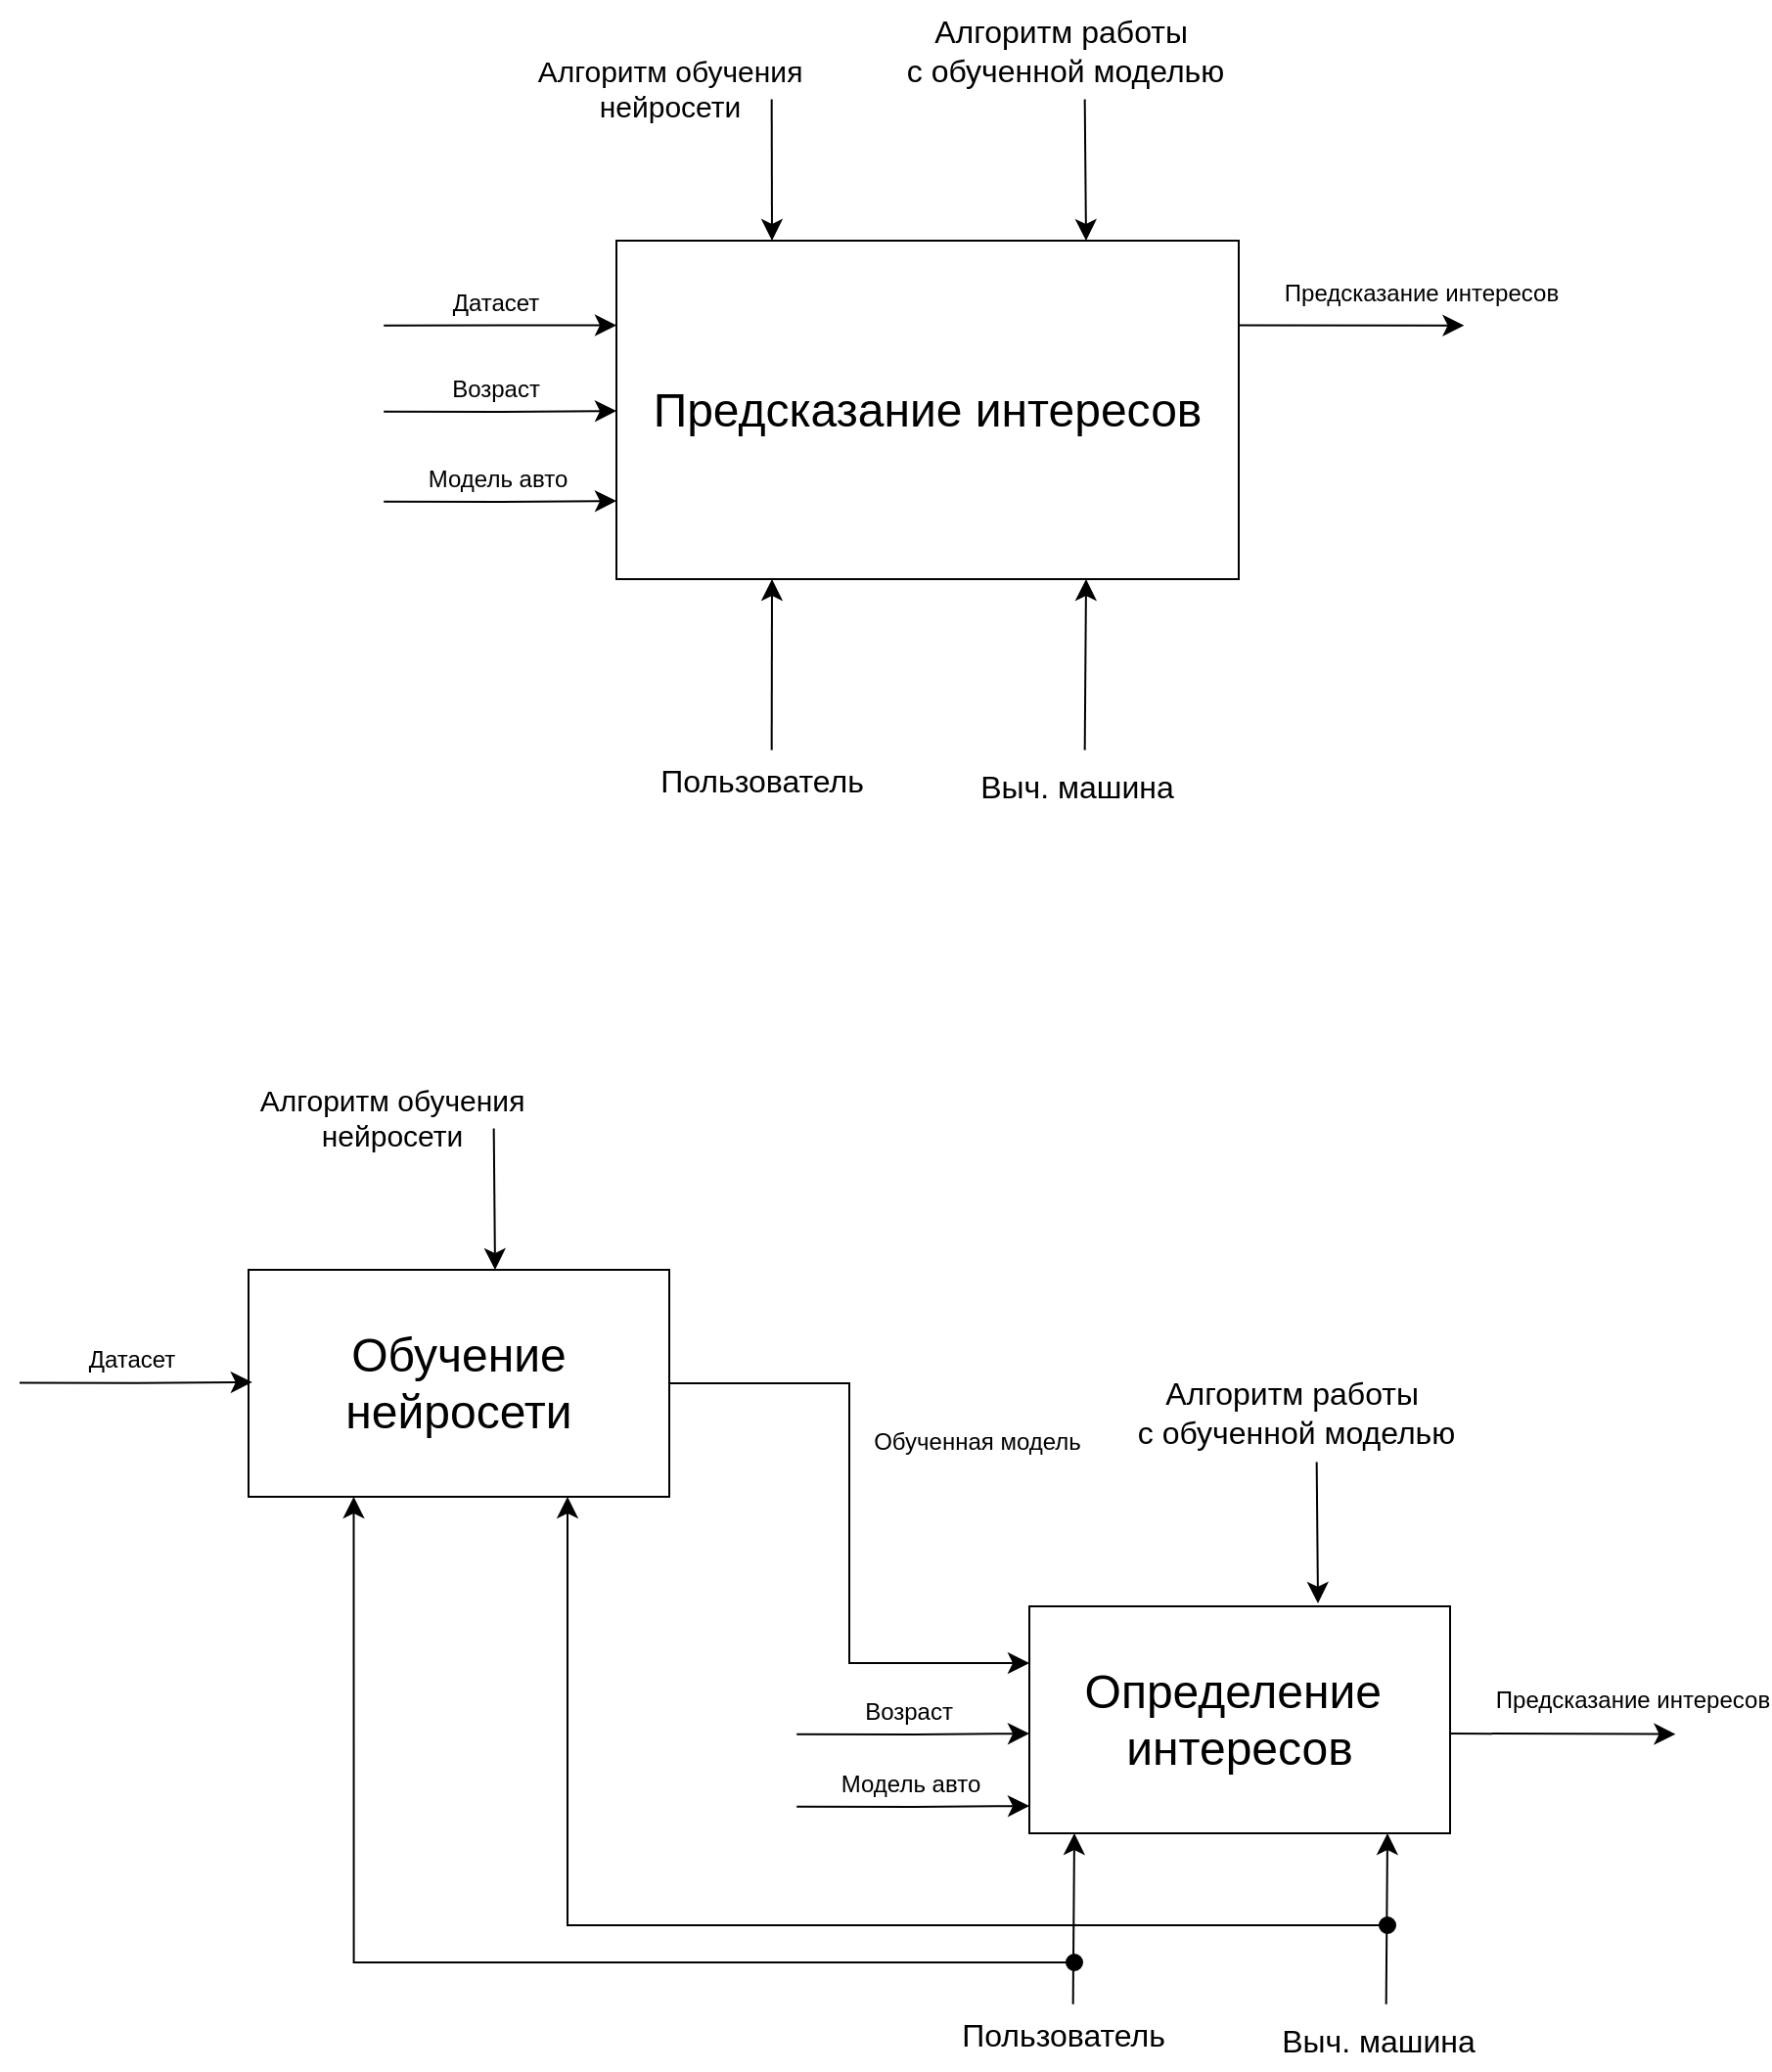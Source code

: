 <mxfile version="24.5.4" type="device" pages="4">
  <diagram name="Страница — 1" id="dkwl0H8IhWfERGplvgyc">
    <mxGraphModel dx="2611" dy="1265" grid="0" gridSize="10" guides="1" tooltips="1" connect="1" arrows="1" fold="1" page="0" pageScale="1" pageWidth="827" pageHeight="1169" math="0" shadow="0">
      <root>
        <mxCell id="0" />
        <mxCell id="1" parent="0" />
        <mxCell id="92cQrosModQu3q03hPiZ-4" style="edgeStyle=orthogonalEdgeStyle;rounded=0;orthogonalLoop=1;jettySize=auto;html=1;exitX=0;exitY=0.25;exitDx=0;exitDy=0;fontSize=12;startSize=8;endSize=8;startArrow=classic;startFill=1;endArrow=none;endFill=0;" parent="1" source="92cQrosModQu3q03hPiZ-1" edge="1">
          <mxGeometry relative="1" as="geometry">
            <mxPoint x="-9.902" y="172.333" as="targetPoint" />
          </mxGeometry>
        </mxCell>
        <mxCell id="92cQrosModQu3q03hPiZ-5" value="Датасет" style="edgeLabel;html=1;align=center;verticalAlign=middle;resizable=0;points=[];fontSize=12;" parent="92cQrosModQu3q03hPiZ-4" vertex="1" connectable="0">
          <mxGeometry x="0.33" relative="1" as="geometry">
            <mxPoint x="17" y="-12" as="offset" />
          </mxGeometry>
        </mxCell>
        <mxCell id="92cQrosModQu3q03hPiZ-10" style="edgeStyle=none;curved=1;rounded=0;orthogonalLoop=1;jettySize=auto;html=1;exitX=0.25;exitY=0;exitDx=0;exitDy=0;fontSize=12;startSize=8;endSize=8;startArrow=classic;startFill=1;endArrow=none;endFill=0;" parent="1" source="92cQrosModQu3q03hPiZ-1" edge="1">
          <mxGeometry relative="1" as="geometry">
            <mxPoint x="188.333" y="56.705" as="targetPoint" />
          </mxGeometry>
        </mxCell>
        <mxCell id="92cQrosModQu3q03hPiZ-14" style="edgeStyle=none;curved=1;rounded=0;orthogonalLoop=1;jettySize=auto;html=1;exitX=1;exitY=0.25;exitDx=0;exitDy=0;fontSize=12;startSize=8;endSize=8;" parent="1" source="92cQrosModQu3q03hPiZ-1" edge="1">
          <mxGeometry relative="1" as="geometry">
            <mxPoint x="542.22" y="172.333" as="targetPoint" />
          </mxGeometry>
        </mxCell>
        <mxCell id="92cQrosModQu3q03hPiZ-15" value="Предсказание интересов" style="edgeLabel;html=1;align=center;verticalAlign=middle;resizable=0;points=[];fontSize=12;" parent="92cQrosModQu3q03hPiZ-14" vertex="1" connectable="0">
          <mxGeometry x="0.478" relative="1" as="geometry">
            <mxPoint x="8" y="-17" as="offset" />
          </mxGeometry>
        </mxCell>
        <mxCell id="92cQrosModQu3q03hPiZ-16" style="edgeStyle=none;curved=1;rounded=0;orthogonalLoop=1;jettySize=auto;html=1;exitX=0.25;exitY=1;exitDx=0;exitDy=0;fontSize=12;startSize=8;endSize=8;startArrow=classic;startFill=1;endArrow=none;endFill=0;" parent="1" source="92cQrosModQu3q03hPiZ-1" edge="1">
          <mxGeometry relative="1" as="geometry">
            <mxPoint x="188.333" y="389.432" as="targetPoint" />
          </mxGeometry>
        </mxCell>
        <mxCell id="92cQrosModQu3q03hPiZ-1" value="&lt;font style=&quot;font-size: 24px;&quot;&gt;Предсказание интересов&lt;/font&gt;" style="rounded=0;whiteSpace=wrap;html=1;" parent="1" vertex="1">
          <mxGeometry x="109" y="129" width="318" height="173" as="geometry" />
        </mxCell>
        <mxCell id="92cQrosModQu3q03hPiZ-6" style="edgeStyle=orthogonalEdgeStyle;rounded=0;orthogonalLoop=1;jettySize=auto;html=1;exitX=0;exitY=0.25;exitDx=0;exitDy=0;fontSize=12;startSize=8;endSize=8;startArrow=classic;startFill=1;endArrow=none;endFill=0;" parent="1" edge="1">
          <mxGeometry relative="1" as="geometry">
            <mxPoint x="-9.902" y="262.333" as="targetPoint" />
            <mxPoint x="109" y="262" as="sourcePoint" />
          </mxGeometry>
        </mxCell>
        <mxCell id="92cQrosModQu3q03hPiZ-7" value="Модель авто" style="edgeLabel;html=1;align=center;verticalAlign=middle;resizable=0;points=[];fontSize=12;" parent="92cQrosModQu3q03hPiZ-6" vertex="1" connectable="0">
          <mxGeometry x="0.33" relative="1" as="geometry">
            <mxPoint x="18" y="-12" as="offset" />
          </mxGeometry>
        </mxCell>
        <mxCell id="92cQrosModQu3q03hPiZ-8" style="edgeStyle=orthogonalEdgeStyle;rounded=0;orthogonalLoop=1;jettySize=auto;html=1;exitX=0;exitY=0.25;exitDx=0;exitDy=0;fontSize=12;startSize=8;endSize=8;startArrow=classic;startFill=1;endArrow=none;endFill=0;" parent="1" edge="1">
          <mxGeometry relative="1" as="geometry">
            <mxPoint x="-9.902" y="216.333" as="targetPoint" />
            <mxPoint x="109" y="216" as="sourcePoint" />
          </mxGeometry>
        </mxCell>
        <mxCell id="92cQrosModQu3q03hPiZ-9" value="Возраст" style="edgeLabel;html=1;align=center;verticalAlign=middle;resizable=0;points=[];fontSize=12;" parent="92cQrosModQu3q03hPiZ-8" vertex="1" connectable="0">
          <mxGeometry x="0.33" relative="1" as="geometry">
            <mxPoint x="17" y="-12" as="offset" />
          </mxGeometry>
        </mxCell>
        <mxCell id="92cQrosModQu3q03hPiZ-11" value="&lt;font style=&quot;font-size: 15px;&quot;&gt;Алгоритм обучения&lt;/font&gt;&lt;div style=&quot;font-size: 15px;&quot;&gt;&lt;font style=&quot;font-size: 15px;&quot;&gt;нейросети&lt;/font&gt;&lt;/div&gt;" style="text;html=1;align=center;verticalAlign=middle;resizable=0;points=[];autosize=1;strokeColor=none;fillColor=none;fontSize=16;" parent="1" vertex="1">
          <mxGeometry x="59" y="26" width="153" height="49" as="geometry" />
        </mxCell>
        <mxCell id="92cQrosModQu3q03hPiZ-12" style="edgeStyle=none;curved=1;rounded=0;orthogonalLoop=1;jettySize=auto;html=1;exitX=0.25;exitY=0;exitDx=0;exitDy=0;fontSize=12;startSize=8;endSize=8;startArrow=classic;startFill=1;endArrow=none;endFill=0;" parent="1" edge="1">
          <mxGeometry relative="1" as="geometry">
            <mxPoint x="348.333" y="56.705" as="targetPoint" />
            <mxPoint x="349" y="129" as="sourcePoint" />
          </mxGeometry>
        </mxCell>
        <mxCell id="92cQrosModQu3q03hPiZ-13" value="Алгоритм работы&amp;nbsp;&lt;div&gt;с обученной моделью&lt;/div&gt;" style="text;html=1;align=center;verticalAlign=middle;resizable=0;points=[];autosize=1;strokeColor=none;fillColor=none;fontSize=16;" parent="1" vertex="1">
          <mxGeometry x="247.5" y="6.5" width="180" height="50" as="geometry" />
        </mxCell>
        <mxCell id="92cQrosModQu3q03hPiZ-17" value="Пользователь" style="text;html=1;align=center;verticalAlign=middle;resizable=0;points=[];autosize=1;strokeColor=none;fillColor=none;fontSize=16;" parent="1" vertex="1">
          <mxGeometry x="122" y="389" width="122" height="31" as="geometry" />
        </mxCell>
        <mxCell id="92cQrosModQu3q03hPiZ-18" style="edgeStyle=none;curved=1;rounded=0;orthogonalLoop=1;jettySize=auto;html=1;exitX=0.25;exitY=1;exitDx=0;exitDy=0;fontSize=12;startSize=8;endSize=8;startArrow=classic;startFill=1;endArrow=none;endFill=0;" parent="1" edge="1">
          <mxGeometry relative="1" as="geometry">
            <mxPoint x="348.333" y="389.432" as="targetPoint" />
            <mxPoint x="349" y="302" as="sourcePoint" />
          </mxGeometry>
        </mxCell>
        <mxCell id="92cQrosModQu3q03hPiZ-19" value="Выч. машина" style="text;html=1;align=center;verticalAlign=middle;resizable=0;points=[];autosize=1;strokeColor=none;fillColor=none;fontSize=16;" parent="1" vertex="1">
          <mxGeometry x="285" y="392" width="117" height="31" as="geometry" />
        </mxCell>
        <mxCell id="92cQrosModQu3q03hPiZ-27" style="edgeStyle=orthogonalEdgeStyle;rounded=0;orthogonalLoop=1;jettySize=auto;html=1;exitX=1;exitY=0.5;exitDx=0;exitDy=0;fontSize=12;startSize=8;endSize=8;entryX=0;entryY=0.25;entryDx=0;entryDy=0;" parent="1" source="92cQrosModQu3q03hPiZ-20" target="92cQrosModQu3q03hPiZ-29" edge="1">
          <mxGeometry relative="1" as="geometry">
            <mxPoint x="305" y="713" as="targetPoint" />
          </mxGeometry>
        </mxCell>
        <mxCell id="92cQrosModQu3q03hPiZ-28" value="Обученная модель" style="edgeLabel;html=1;align=center;verticalAlign=middle;resizable=0;points=[];fontSize=12;" parent="92cQrosModQu3q03hPiZ-27" vertex="1" connectable="0">
          <mxGeometry x="-0.195" y="-1" relative="1" as="geometry">
            <mxPoint x="66" y="-10" as="offset" />
          </mxGeometry>
        </mxCell>
        <mxCell id="92cQrosModQu3q03hPiZ-20" value="&lt;font style=&quot;font-size: 24px;&quot;&gt;Обучение нейросети&lt;/font&gt;" style="rounded=0;whiteSpace=wrap;html=1;" parent="1" vertex="1">
          <mxGeometry x="-79" y="655" width="215" height="116" as="geometry" />
        </mxCell>
        <mxCell id="92cQrosModQu3q03hPiZ-21" style="edgeStyle=none;curved=1;rounded=0;orthogonalLoop=1;jettySize=auto;html=1;exitX=0.25;exitY=0;exitDx=0;exitDy=0;fontSize=12;startSize=8;endSize=8;startArrow=classic;startFill=1;endArrow=none;endFill=0;" parent="1" edge="1">
          <mxGeometry relative="1" as="geometry">
            <mxPoint x="46.333" y="582.705" as="targetPoint" />
            <mxPoint x="47" y="655" as="sourcePoint" />
          </mxGeometry>
        </mxCell>
        <mxCell id="92cQrosModQu3q03hPiZ-22" value="&lt;font style=&quot;font-size: 15px;&quot;&gt;Алгоритм обучения&lt;/font&gt;&lt;div style=&quot;font-size: 15px;&quot;&gt;&lt;font style=&quot;font-size: 15px;&quot;&gt;нейросети&lt;/font&gt;&lt;/div&gt;" style="text;html=1;align=center;verticalAlign=middle;resizable=0;points=[];autosize=1;strokeColor=none;fillColor=none;fontSize=16;" parent="1" vertex="1">
          <mxGeometry x="-83" y="552" width="153" height="49" as="geometry" />
        </mxCell>
        <mxCell id="92cQrosModQu3q03hPiZ-25" style="edgeStyle=orthogonalEdgeStyle;rounded=0;orthogonalLoop=1;jettySize=auto;html=1;exitX=0;exitY=0.25;exitDx=0;exitDy=0;fontSize=12;startSize=8;endSize=8;startArrow=classic;startFill=1;endArrow=none;endFill=0;" parent="1" edge="1">
          <mxGeometry relative="1" as="geometry">
            <mxPoint x="-196.002" y="712.773" as="targetPoint" />
            <mxPoint x="-77.1" y="712.44" as="sourcePoint" />
          </mxGeometry>
        </mxCell>
        <mxCell id="92cQrosModQu3q03hPiZ-26" value="Датасет" style="edgeLabel;html=1;align=center;verticalAlign=middle;resizable=0;points=[];fontSize=12;" parent="92cQrosModQu3q03hPiZ-25" vertex="1" connectable="0">
          <mxGeometry x="0.33" relative="1" as="geometry">
            <mxPoint x="17" y="-12" as="offset" />
          </mxGeometry>
        </mxCell>
        <mxCell id="92cQrosModQu3q03hPiZ-29" value="&lt;span style=&quot;font-size: 24px;&quot;&gt;Определение&amp;nbsp;&lt;/span&gt;&lt;div&gt;&lt;span style=&quot;font-size: 24px;&quot;&gt;интересов&lt;/span&gt;&lt;/div&gt;" style="rounded=0;whiteSpace=wrap;html=1;" parent="1" vertex="1">
          <mxGeometry x="320" y="827" width="215" height="116" as="geometry" />
        </mxCell>
        <mxCell id="92cQrosModQu3q03hPiZ-30" style="edgeStyle=none;curved=1;rounded=0;orthogonalLoop=1;jettySize=auto;html=1;exitX=0.25;exitY=0;exitDx=0;exitDy=0;fontSize=12;startSize=8;endSize=8;startArrow=classic;startFill=1;endArrow=none;endFill=0;" parent="1" edge="1">
          <mxGeometry relative="1" as="geometry">
            <mxPoint x="466.833" y="753.205" as="targetPoint" />
            <mxPoint x="467.5" y="825.5" as="sourcePoint" />
          </mxGeometry>
        </mxCell>
        <mxCell id="92cQrosModQu3q03hPiZ-31" value="Алгоритм работы&amp;nbsp;&lt;div&gt;с обученной моделью&lt;/div&gt;" style="text;html=1;align=center;verticalAlign=middle;resizable=0;points=[];autosize=1;strokeColor=none;fillColor=none;fontSize=16;" parent="1" vertex="1">
          <mxGeometry x="366" y="703" width="180" height="50" as="geometry" />
        </mxCell>
        <mxCell id="92cQrosModQu3q03hPiZ-32" style="edgeStyle=orthogonalEdgeStyle;rounded=0;orthogonalLoop=1;jettySize=auto;html=1;exitX=0;exitY=0.25;exitDx=0;exitDy=0;fontSize=12;startSize=8;endSize=8;startArrow=classic;startFill=1;endArrow=none;endFill=0;" parent="1" edge="1">
          <mxGeometry relative="1" as="geometry">
            <mxPoint x="201.098" y="929.333" as="targetPoint" />
            <mxPoint x="320" y="929" as="sourcePoint" />
          </mxGeometry>
        </mxCell>
        <mxCell id="92cQrosModQu3q03hPiZ-33" value="Модель авто" style="edgeLabel;html=1;align=center;verticalAlign=middle;resizable=0;points=[];fontSize=12;" parent="92cQrosModQu3q03hPiZ-32" vertex="1" connectable="0">
          <mxGeometry x="0.33" relative="1" as="geometry">
            <mxPoint x="18" y="-12" as="offset" />
          </mxGeometry>
        </mxCell>
        <mxCell id="92cQrosModQu3q03hPiZ-34" style="edgeStyle=orthogonalEdgeStyle;rounded=0;orthogonalLoop=1;jettySize=auto;html=1;exitX=0;exitY=0.25;exitDx=0;exitDy=0;fontSize=12;startSize=8;endSize=8;startArrow=classic;startFill=1;endArrow=none;endFill=0;" parent="1" edge="1">
          <mxGeometry relative="1" as="geometry">
            <mxPoint x="201.098" y="892.333" as="targetPoint" />
            <mxPoint x="320" y="892" as="sourcePoint" />
          </mxGeometry>
        </mxCell>
        <mxCell id="92cQrosModQu3q03hPiZ-35" value="Возраст" style="edgeLabel;html=1;align=center;verticalAlign=middle;resizable=0;points=[];fontSize=12;" parent="92cQrosModQu3q03hPiZ-34" vertex="1" connectable="0">
          <mxGeometry x="0.33" relative="1" as="geometry">
            <mxPoint x="17" y="-12" as="offset" />
          </mxGeometry>
        </mxCell>
        <mxCell id="92cQrosModQu3q03hPiZ-36" style="edgeStyle=none;curved=1;rounded=0;orthogonalLoop=1;jettySize=auto;html=1;exitX=0.25;exitY=1;exitDx=0;exitDy=0;fontSize=12;startSize=8;endSize=8;startArrow=classic;startFill=1;endArrow=none;endFill=0;" parent="1" edge="1">
          <mxGeometry relative="1" as="geometry">
            <mxPoint x="342.333" y="1030.432" as="targetPoint" />
            <mxPoint x="343" y="943" as="sourcePoint" />
          </mxGeometry>
        </mxCell>
        <mxCell id="92cQrosModQu3q03hPiZ-37" value="Пользователь" style="text;html=1;align=center;verticalAlign=middle;resizable=0;points=[];autosize=1;strokeColor=none;fillColor=none;fontSize=16;" parent="1" vertex="1">
          <mxGeometry x="276" y="1030" width="122" height="31" as="geometry" />
        </mxCell>
        <mxCell id="92cQrosModQu3q03hPiZ-38" style="edgeStyle=none;curved=1;rounded=0;orthogonalLoop=1;jettySize=auto;html=1;exitX=0.25;exitY=1;exitDx=0;exitDy=0;fontSize=12;startSize=8;endSize=8;startArrow=classic;startFill=1;endArrow=none;endFill=0;" parent="1" edge="1">
          <mxGeometry relative="1" as="geometry">
            <mxPoint x="502.333" y="1030.432" as="targetPoint" />
            <mxPoint x="503" y="943" as="sourcePoint" />
          </mxGeometry>
        </mxCell>
        <mxCell id="92cQrosModQu3q03hPiZ-39" value="Выч. машина" style="text;html=1;align=center;verticalAlign=middle;resizable=0;points=[];autosize=1;strokeColor=none;fillColor=none;fontSize=16;" parent="1" vertex="1">
          <mxGeometry x="439" y="1033" width="117" height="31" as="geometry" />
        </mxCell>
        <mxCell id="92cQrosModQu3q03hPiZ-40" style="edgeStyle=orthogonalEdgeStyle;rounded=0;orthogonalLoop=1;jettySize=auto;html=1;exitX=0.25;exitY=1;exitDx=0;exitDy=0;fontSize=12;startSize=8;endSize=8;startArrow=classic;startFill=1;endArrow=oval;endFill=1;" parent="1" source="92cQrosModQu3q03hPiZ-20" edge="1">
          <mxGeometry relative="1" as="geometry">
            <mxPoint x="343" y="1009" as="targetPoint" />
            <mxPoint x="353" y="953" as="sourcePoint" />
            <Array as="points">
              <mxPoint x="-25" y="1009" />
            </Array>
          </mxGeometry>
        </mxCell>
        <mxCell id="92cQrosModQu3q03hPiZ-41" style="edgeStyle=orthogonalEdgeStyle;rounded=0;orthogonalLoop=1;jettySize=auto;html=1;exitX=0.25;exitY=1;exitDx=0;exitDy=0;fontSize=12;startSize=8;endSize=8;startArrow=classic;startFill=1;endArrow=oval;endFill=1;" parent="1" edge="1">
          <mxGeometry relative="1" as="geometry">
            <mxPoint x="503" y="990" as="targetPoint" />
            <mxPoint x="84" y="771" as="sourcePoint" />
            <Array as="points">
              <mxPoint x="84" y="990" />
              <mxPoint x="503" y="990" />
            </Array>
          </mxGeometry>
        </mxCell>
        <mxCell id="92cQrosModQu3q03hPiZ-42" style="edgeStyle=none;curved=1;rounded=0;orthogonalLoop=1;jettySize=auto;html=1;exitX=1;exitY=0.25;exitDx=0;exitDy=0;fontSize=12;startSize=8;endSize=8;" parent="1" edge="1">
          <mxGeometry relative="1" as="geometry">
            <mxPoint x="650.22" y="892.333" as="targetPoint" />
            <mxPoint x="535" y="892" as="sourcePoint" />
          </mxGeometry>
        </mxCell>
        <mxCell id="92cQrosModQu3q03hPiZ-43" value="Предсказание интересов" style="edgeLabel;html=1;align=center;verticalAlign=middle;resizable=0;points=[];fontSize=12;" parent="92cQrosModQu3q03hPiZ-42" vertex="1" connectable="0">
          <mxGeometry x="0.478" relative="1" as="geometry">
            <mxPoint x="8" y="-17" as="offset" />
          </mxGeometry>
        </mxCell>
      </root>
    </mxGraphModel>
  </diagram>
  <diagram id="eEuKmVW0u98-QBbDMCG6" name="Страница — 2">
    <mxGraphModel dx="1294" dy="1595" grid="0" gridSize="10" guides="1" tooltips="1" connect="1" arrows="1" fold="1" page="0" pageScale="1" pageWidth="827" pageHeight="1169" math="0" shadow="0">
      <root>
        <mxCell id="0" />
        <mxCell id="1" parent="0" />
        <mxCell id="JF95dXrtHLnoiyS1rENb-3" style="edgeStyle=none;curved=1;rounded=0;orthogonalLoop=1;jettySize=auto;html=1;exitX=0.5;exitY=0;exitDx=0;exitDy=0;fontSize=12;startSize=8;endSize=8;startArrow=classic;startFill=1;endArrow=none;endFill=0;" parent="1" source="JF95dXrtHLnoiyS1rENb-1" edge="1">
          <mxGeometry relative="1" as="geometry">
            <mxPoint x="-130.442" y="-144.562" as="targetPoint" />
          </mxGeometry>
        </mxCell>
        <mxCell id="JF95dXrtHLnoiyS1rENb-6" style="edgeStyle=none;curved=1;rounded=0;orthogonalLoop=1;jettySize=auto;html=1;exitX=0.5;exitY=1;exitDx=0;exitDy=0;entryX=0.5;entryY=0;entryDx=0;entryDy=0;fontSize=12;startSize=8;endSize=8;" parent="1" source="JF95dXrtHLnoiyS1rENb-1" target="JF95dXrtHLnoiyS1rENb-5" edge="1">
          <mxGeometry relative="1" as="geometry" />
        </mxCell>
        <mxCell id="JF95dXrtHLnoiyS1rENb-1" value="Входной слой&lt;div&gt;30 нейронов&lt;/div&gt;" style="rounded=0;whiteSpace=wrap;html=1;" parent="1" vertex="1">
          <mxGeometry x="-216" y="-83" width="171" height="60" as="geometry" />
        </mxCell>
        <mxCell id="JF95dXrtHLnoiyS1rENb-4" value="Возраст, модель авто" style="text;html=1;align=center;verticalAlign=middle;resizable=0;points=[];autosize=1;strokeColor=none;fillColor=none;fontSize=16;" parent="1" vertex="1">
          <mxGeometry x="-219" y="-177" width="177" height="31" as="geometry" />
        </mxCell>
        <mxCell id="JF95dXrtHLnoiyS1rENb-8" style="edgeStyle=none;curved=1;rounded=0;orthogonalLoop=1;jettySize=auto;html=1;exitX=0.5;exitY=1;exitDx=0;exitDy=0;entryX=0.5;entryY=0;entryDx=0;entryDy=0;fontSize=12;startSize=8;endSize=8;" parent="1" source="JF95dXrtHLnoiyS1rENb-5" target="JF95dXrtHLnoiyS1rENb-7" edge="1">
          <mxGeometry relative="1" as="geometry" />
        </mxCell>
        <mxCell id="JF95dXrtHLnoiyS1rENb-5" value="&lt;span style=&quot;background-color: initial;&quot;&gt;Полносвязный слой&lt;/span&gt;&lt;div&gt;&lt;span style=&quot;background-color: initial;&quot;&gt;20 нейронов&lt;/span&gt;&lt;/div&gt;" style="rounded=0;whiteSpace=wrap;html=1;" parent="1" vertex="1">
          <mxGeometry x="-216" y="18" width="171" height="60" as="geometry" />
        </mxCell>
        <mxCell id="JF95dXrtHLnoiyS1rENb-12" style="edgeStyle=none;curved=1;rounded=0;orthogonalLoop=1;jettySize=auto;html=1;exitX=0.5;exitY=1;exitDx=0;exitDy=0;fontSize=12;startSize=8;endSize=8;" parent="1" source="JF95dXrtHLnoiyS1rENb-7" target="JF95dXrtHLnoiyS1rENb-10" edge="1">
          <mxGeometry relative="1" as="geometry" />
        </mxCell>
        <mxCell id="JF95dXrtHLnoiyS1rENb-7" value="Слой отсеивания с коэффициентом 0.2" style="rounded=0;whiteSpace=wrap;html=1;" parent="1" vertex="1">
          <mxGeometry x="-216" y="119" width="171" height="60" as="geometry" />
        </mxCell>
        <mxCell id="JF95dXrtHLnoiyS1rENb-9" style="edgeStyle=orthogonalEdgeStyle;rounded=0;orthogonalLoop=1;jettySize=auto;html=1;exitX=0.5;exitY=1;exitDx=0;exitDy=0;entryX=0.5;entryY=0;entryDx=0;entryDy=0;fontSize=12;startSize=8;endSize=8;" parent="1" source="JF95dXrtHLnoiyS1rENb-10" target="JF95dXrtHLnoiyS1rENb-11" edge="1">
          <mxGeometry relative="1" as="geometry" />
        </mxCell>
        <mxCell id="JF95dXrtHLnoiyS1rENb-10" value="&lt;span style=&quot;background-color: initial;&quot;&gt;Полносвязный слой&lt;/span&gt;&lt;div&gt;&lt;span style=&quot;background-color: initial;&quot;&gt;20 нейронов&lt;/span&gt;&lt;/div&gt;" style="rounded=0;whiteSpace=wrap;html=1;" parent="1" vertex="1">
          <mxGeometry x="-216" y="230" width="171" height="60" as="geometry" />
        </mxCell>
        <mxCell id="JF95dXrtHLnoiyS1rENb-11" value="Слой отсеивания с коэффициентом 0.2" style="rounded=0;whiteSpace=wrap;html=1;" parent="1" vertex="1">
          <mxGeometry x="35" y="-159" width="171" height="60" as="geometry" />
        </mxCell>
        <mxCell id="JF95dXrtHLnoiyS1rENb-17" style="edgeStyle=none;curved=1;rounded=0;orthogonalLoop=1;jettySize=auto;html=1;exitX=0.5;exitY=1;exitDx=0;exitDy=0;fontSize=12;startSize=8;endSize=8;" parent="1" target="JF95dXrtHLnoiyS1rENb-19" edge="1">
          <mxGeometry relative="1" as="geometry">
            <mxPoint x="121" y="-99" as="sourcePoint" />
          </mxGeometry>
        </mxCell>
        <mxCell id="JF95dXrtHLnoiyS1rENb-18" style="edgeStyle=none;curved=1;rounded=0;orthogonalLoop=1;jettySize=auto;html=1;exitX=0.5;exitY=1;exitDx=0;exitDy=0;entryX=0.5;entryY=0;entryDx=0;entryDy=0;fontSize=12;startSize=8;endSize=8;" parent="1" source="JF95dXrtHLnoiyS1rENb-19" target="JF95dXrtHLnoiyS1rENb-20" edge="1">
          <mxGeometry relative="1" as="geometry" />
        </mxCell>
        <mxCell id="JF95dXrtHLnoiyS1rENb-19" value="&lt;span style=&quot;background-color: initial;&quot;&gt;Полносвязный слой&lt;/span&gt;&lt;div&gt;&lt;span style=&quot;background-color: initial;&quot;&gt;20 нейронов&lt;/span&gt;&lt;/div&gt;" style="rounded=0;whiteSpace=wrap;html=1;" parent="1" vertex="1">
          <mxGeometry x="35" y="-48" width="171" height="60" as="geometry" />
        </mxCell>
        <mxCell id="JF95dXrtHLnoiyS1rENb-22" style="edgeStyle=none;curved=1;rounded=0;orthogonalLoop=1;jettySize=auto;html=1;exitX=0.5;exitY=1;exitDx=0;exitDy=0;entryX=0.5;entryY=0;entryDx=0;entryDy=0;fontSize=12;startSize=8;endSize=8;" parent="1" source="JF95dXrtHLnoiyS1rENb-20" target="JF95dXrtHLnoiyS1rENb-21" edge="1">
          <mxGeometry relative="1" as="geometry" />
        </mxCell>
        <mxCell id="JF95dXrtHLnoiyS1rENb-20" value="Слой отсеивания с коэффициентом 0.2" style="rounded=0;whiteSpace=wrap;html=1;" parent="1" vertex="1">
          <mxGeometry x="35" y="63" width="171" height="60" as="geometry" />
        </mxCell>
        <mxCell id="JF95dXrtHLnoiyS1rENb-23" style="edgeStyle=none;curved=1;rounded=0;orthogonalLoop=1;jettySize=auto;html=1;exitX=0.5;exitY=1;exitDx=0;exitDy=0;fontSize=12;startSize=8;endSize=8;" parent="1" source="JF95dXrtHLnoiyS1rENb-21" edge="1">
          <mxGeometry relative="1" as="geometry">
            <mxPoint x="120.857" y="278.452" as="targetPoint" />
          </mxGeometry>
        </mxCell>
        <mxCell id="JF95dXrtHLnoiyS1rENb-21" value="Выходной слой&lt;div&gt;7 нейронов&lt;/div&gt;" style="rounded=0;whiteSpace=wrap;html=1;" parent="1" vertex="1">
          <mxGeometry x="35" y="174" width="171" height="60" as="geometry" />
        </mxCell>
        <mxCell id="JF95dXrtHLnoiyS1rENb-24" value="Выход с 7 элементами" style="text;html=1;align=center;verticalAlign=middle;resizable=0;points=[];autosize=1;strokeColor=none;fillColor=none;fontSize=16;" parent="1" vertex="1">
          <mxGeometry x="27" y="285" width="187" height="31" as="geometry" />
        </mxCell>
      </root>
    </mxGraphModel>
  </diagram>
  <diagram id="zh_WK-Ykc-1emS4h5Jg3" name="Страница — 3">
    <mxGraphModel dx="1216" dy="696" grid="1" gridSize="10" guides="1" tooltips="1" connect="1" arrows="1" fold="1" page="1" pageScale="1" pageWidth="827" pageHeight="1169" math="0" shadow="0">
      <root>
        <mxCell id="0" />
        <mxCell id="1" parent="0" />
        <mxCell id="d3quqj5KpIXcceQzp-kK-3" style="edgeStyle=orthogonalEdgeStyle;rounded=0;orthogonalLoop=1;jettySize=auto;html=1;exitX=0.5;exitY=1;exitDx=0;exitDy=0;entryX=0.5;entryY=0;entryDx=0;entryDy=0;" parent="1" target="d3quqj5KpIXcceQzp-kK-2" edge="1">
          <mxGeometry relative="1" as="geometry">
            <mxPoint x="240" y="120" as="sourcePoint" />
          </mxGeometry>
        </mxCell>
        <mxCell id="d3quqj5KpIXcceQzp-kK-5" style="edgeStyle=orthogonalEdgeStyle;rounded=0;orthogonalLoop=1;jettySize=auto;html=1;exitX=0.5;exitY=1;exitDx=0;exitDy=0;entryX=0.5;entryY=0;entryDx=0;entryDy=0;" parent="1" source="d3quqj5KpIXcceQzp-kK-2" target="d3quqj5KpIXcceQzp-kK-4" edge="1">
          <mxGeometry relative="1" as="geometry" />
        </mxCell>
        <mxCell id="d3quqj5KpIXcceQzp-kK-2" value="Загрузка данных" style="rounded=0;whiteSpace=wrap;html=1;" parent="1" vertex="1">
          <mxGeometry x="160" y="150" width="160" height="60" as="geometry" />
        </mxCell>
        <mxCell id="d3quqj5KpIXcceQzp-kK-9" style="edgeStyle=orthogonalEdgeStyle;rounded=0;orthogonalLoop=1;jettySize=auto;html=1;exitX=0.5;exitY=1;exitDx=0;exitDy=0;" parent="1" source="d3quqj5KpIXcceQzp-kK-4" target="d3quqj5KpIXcceQzp-kK-7" edge="1">
          <mxGeometry relative="1" as="geometry" />
        </mxCell>
        <mxCell id="d3quqj5KpIXcceQzp-kK-4" value="Предварительная&lt;div&gt;обработка данных&lt;/div&gt;" style="rounded=0;whiteSpace=wrap;html=1;" parent="1" vertex="1">
          <mxGeometry x="160" y="240" width="160" height="60" as="geometry" />
        </mxCell>
        <mxCell id="d3quqj5KpIXcceQzp-kK-6" style="edgeStyle=orthogonalEdgeStyle;rounded=0;orthogonalLoop=1;jettySize=auto;html=1;exitX=0.5;exitY=1;exitDx=0;exitDy=0;entryX=0.5;entryY=0;entryDx=0;entryDy=0;" parent="1" source="d3quqj5KpIXcceQzp-kK-7" target="d3quqj5KpIXcceQzp-kK-8" edge="1">
          <mxGeometry relative="1" as="geometry" />
        </mxCell>
        <mxCell id="d3quqj5KpIXcceQzp-kK-7" value="Разделение данных" style="rounded=0;whiteSpace=wrap;html=1;" parent="1" vertex="1">
          <mxGeometry x="160" y="330" width="160" height="60" as="geometry" />
        </mxCell>
        <mxCell id="d3quqj5KpIXcceQzp-kK-18" style="edgeStyle=orthogonalEdgeStyle;rounded=0;orthogonalLoop=1;jettySize=auto;html=1;exitX=0.5;exitY=1;exitDx=0;exitDy=0;entryX=0.5;entryY=0;entryDx=0;entryDy=0;" parent="1" source="d3quqj5KpIXcceQzp-kK-8" target="d3quqj5KpIXcceQzp-kK-11" edge="1">
          <mxGeometry relative="1" as="geometry" />
        </mxCell>
        <mxCell id="d3quqj5KpIXcceQzp-kK-8" value="Определение архитектуры модели" style="rounded=0;whiteSpace=wrap;html=1;" parent="1" vertex="1">
          <mxGeometry x="160" y="420" width="160" height="60" as="geometry" />
        </mxCell>
        <mxCell id="d3quqj5KpIXcceQzp-kK-10" style="edgeStyle=orthogonalEdgeStyle;rounded=0;orthogonalLoop=1;jettySize=auto;html=1;exitX=0.5;exitY=1;exitDx=0;exitDy=0;entryX=0.5;entryY=0;entryDx=0;entryDy=0;" parent="1" source="d3quqj5KpIXcceQzp-kK-11" target="d3quqj5KpIXcceQzp-kK-13" edge="1">
          <mxGeometry relative="1" as="geometry" />
        </mxCell>
        <mxCell id="d3quqj5KpIXcceQzp-kK-11" value="Определение функции потерь и оптимизатора" style="rounded=0;whiteSpace=wrap;html=1;" parent="1" vertex="1">
          <mxGeometry x="160" y="510" width="160" height="60" as="geometry" />
        </mxCell>
        <mxCell id="d3quqj5KpIXcceQzp-kK-12" style="edgeStyle=orthogonalEdgeStyle;rounded=0;orthogonalLoop=1;jettySize=auto;html=1;exitX=0.5;exitY=1;exitDx=0;exitDy=0;" parent="1" source="d3quqj5KpIXcceQzp-kK-13" target="d3quqj5KpIXcceQzp-kK-15" edge="1">
          <mxGeometry relative="1" as="geometry" />
        </mxCell>
        <mxCell id="d3quqj5KpIXcceQzp-kK-13" value="Обучение модели" style="rounded=0;whiteSpace=wrap;html=1;" parent="1" vertex="1">
          <mxGeometry x="380" y="40" width="160" height="60" as="geometry" />
        </mxCell>
        <mxCell id="d3quqj5KpIXcceQzp-kK-14" style="edgeStyle=orthogonalEdgeStyle;rounded=0;orthogonalLoop=1;jettySize=auto;html=1;exitX=0.5;exitY=1;exitDx=0;exitDy=0;entryX=0.5;entryY=0;entryDx=0;entryDy=0;" parent="1" source="d3quqj5KpIXcceQzp-kK-15" target="d3quqj5KpIXcceQzp-kK-16" edge="1">
          <mxGeometry relative="1" as="geometry" />
        </mxCell>
        <mxCell id="d3quqj5KpIXcceQzp-kK-15" value="Оценка производительности" style="rounded=0;whiteSpace=wrap;html=1;" parent="1" vertex="1">
          <mxGeometry x="380" y="130" width="160" height="60" as="geometry" />
        </mxCell>
        <mxCell id="d3quqj5KpIXcceQzp-kK-22" style="edgeStyle=orthogonalEdgeStyle;rounded=0;orthogonalLoop=1;jettySize=auto;html=1;exitX=0.5;exitY=1;exitDx=0;exitDy=0;entryX=0.5;entryY=0;entryDx=0;entryDy=0;" parent="1" source="d3quqj5KpIXcceQzp-kK-16" target="d3quqj5KpIXcceQzp-kK-20" edge="1">
          <mxGeometry relative="1" as="geometry" />
        </mxCell>
        <mxCell id="d3quqj5KpIXcceQzp-kK-16" value="Настройка гиперпараметров" style="rounded=0;whiteSpace=wrap;html=1;" parent="1" vertex="1">
          <mxGeometry x="380" y="220" width="160" height="60" as="geometry" />
        </mxCell>
        <mxCell id="d3quqj5KpIXcceQzp-kK-19" style="edgeStyle=orthogonalEdgeStyle;rounded=0;orthogonalLoop=1;jettySize=auto;html=1;exitX=0.5;exitY=1;exitDx=0;exitDy=0;entryX=0.5;entryY=0;entryDx=0;entryDy=0;" parent="1" source="d3quqj5KpIXcceQzp-kK-20" edge="1">
          <mxGeometry relative="1" as="geometry">
            <mxPoint x="460" y="400" as="targetPoint" />
          </mxGeometry>
        </mxCell>
        <mxCell id="d3quqj5KpIXcceQzp-kK-20" value="Выбор лучшей модели" style="rounded=0;whiteSpace=wrap;html=1;" parent="1" vertex="1">
          <mxGeometry x="380" y="310" width="160" height="60" as="geometry" />
        </mxCell>
        <mxCell id="MK1dxwmLOCM5zz2jnVkI-1" value="НАЧАЛО" style="rounded=1;whiteSpace=wrap;html=1;" vertex="1" parent="1">
          <mxGeometry x="160" y="60" width="160" height="60" as="geometry" />
        </mxCell>
        <mxCell id="MK1dxwmLOCM5zz2jnVkI-2" value="КОНЕЦ" style="rounded=1;whiteSpace=wrap;html=1;" vertex="1" parent="1">
          <mxGeometry x="380" y="400" width="160" height="60" as="geometry" />
        </mxCell>
      </root>
    </mxGraphModel>
  </diagram>
  <diagram id="uR7uWP4_oH4uLE6VOOe6" name="Страница — 4">
    <mxGraphModel dx="1216" dy="696" grid="1" gridSize="10" guides="1" tooltips="1" connect="1" arrows="1" fold="1" page="1" pageScale="1" pageWidth="827" pageHeight="1169" math="0" shadow="0">
      <root>
        <mxCell id="0" />
        <mxCell id="1" parent="0" />
        <mxCell id="n5aLjGBWQ2nkqknW0hYW-1" value="" style="rounded=0;whiteSpace=wrap;html=1;" parent="1" vertex="1">
          <mxGeometry x="40" y="120" width="510" height="360" as="geometry" />
        </mxCell>
        <mxCell id="n5aLjGBWQ2nkqknW0hYW-2" value="поле для ввода модели" style="rounded=0;whiteSpace=wrap;html=1;" parent="1" vertex="1">
          <mxGeometry x="50" y="140" width="460" height="40" as="geometry" />
        </mxCell>
        <mxCell id="n5aLjGBWQ2nkqknW0hYW-3" value="поле для ввода возраста" style="rounded=0;whiteSpace=wrap;html=1;" parent="1" vertex="1">
          <mxGeometry x="50" y="200" width="460" height="40" as="geometry" />
        </mxCell>
        <mxCell id="n5aLjGBWQ2nkqknW0hYW-17" value="" style="rounded=0;whiteSpace=wrap;html=1;" parent="1" vertex="1">
          <mxGeometry x="50" y="260" width="70" height="30" as="geometry" />
        </mxCell>
        <mxCell id="n5aLjGBWQ2nkqknW0hYW-18" value="" style="rounded=0;whiteSpace=wrap;html=1;" parent="1" vertex="1">
          <mxGeometry x="120" y="260" width="70" height="30" as="geometry" />
        </mxCell>
        <mxCell id="n5aLjGBWQ2nkqknW0hYW-19" value="" style="rounded=0;whiteSpace=wrap;html=1;" parent="1" vertex="1">
          <mxGeometry x="190" y="260" width="70" height="30" as="geometry" />
        </mxCell>
        <mxCell id="n5aLjGBWQ2nkqknW0hYW-20" value="" style="rounded=0;whiteSpace=wrap;html=1;" parent="1" vertex="1">
          <mxGeometry x="260" y="260" width="70" height="30" as="geometry" />
        </mxCell>
        <mxCell id="n5aLjGBWQ2nkqknW0hYW-21" value="" style="rounded=0;whiteSpace=wrap;html=1;" parent="1" vertex="1">
          <mxGeometry x="330" y="260" width="70" height="30" as="geometry" />
        </mxCell>
        <mxCell id="n5aLjGBWQ2nkqknW0hYW-22" value="" style="rounded=0;whiteSpace=wrap;html=1;" parent="1" vertex="1">
          <mxGeometry x="400" y="260" width="70" height="30" as="geometry" />
        </mxCell>
        <mxCell id="n5aLjGBWQ2nkqknW0hYW-23" value="" style="rounded=0;whiteSpace=wrap;html=1;" parent="1" vertex="1">
          <mxGeometry x="470" y="260" width="70" height="30" as="geometry" />
        </mxCell>
        <mxCell id="n5aLjGBWQ2nkqknW0hYW-24" value="" style="rounded=0;whiteSpace=wrap;html=1;" parent="1" vertex="1">
          <mxGeometry x="50" y="290" width="70" height="30" as="geometry" />
        </mxCell>
        <mxCell id="n5aLjGBWQ2nkqknW0hYW-25" value="" style="rounded=0;whiteSpace=wrap;html=1;" parent="1" vertex="1">
          <mxGeometry x="120" y="290" width="70" height="30" as="geometry" />
        </mxCell>
        <mxCell id="n5aLjGBWQ2nkqknW0hYW-26" value="" style="rounded=0;whiteSpace=wrap;html=1;" parent="1" vertex="1">
          <mxGeometry x="190" y="290" width="70" height="30" as="geometry" />
        </mxCell>
        <mxCell id="n5aLjGBWQ2nkqknW0hYW-27" value="" style="rounded=0;whiteSpace=wrap;html=1;" parent="1" vertex="1">
          <mxGeometry x="260" y="290" width="70" height="30" as="geometry" />
        </mxCell>
        <mxCell id="n5aLjGBWQ2nkqknW0hYW-28" value="" style="rounded=0;whiteSpace=wrap;html=1;" parent="1" vertex="1">
          <mxGeometry x="330" y="290" width="70" height="30" as="geometry" />
        </mxCell>
        <mxCell id="n5aLjGBWQ2nkqknW0hYW-29" value="" style="rounded=0;whiteSpace=wrap;html=1;" parent="1" vertex="1">
          <mxGeometry x="400" y="290" width="70" height="30" as="geometry" />
        </mxCell>
        <mxCell id="n5aLjGBWQ2nkqknW0hYW-30" value="" style="rounded=0;whiteSpace=wrap;html=1;" parent="1" vertex="1">
          <mxGeometry x="470" y="290" width="70" height="30" as="geometry" />
        </mxCell>
        <mxCell id="n5aLjGBWQ2nkqknW0hYW-31" value="Кнопка для взаимодействия" style="rounded=0;whiteSpace=wrap;html=1;" parent="1" vertex="1">
          <mxGeometry x="50" y="440" width="490" height="30" as="geometry" />
        </mxCell>
        <mxCell id="n5aLjGBWQ2nkqknW0hYW-34" style="edgeStyle=orthogonalEdgeStyle;rounded=0;orthogonalLoop=1;jettySize=auto;html=1;exitX=0.5;exitY=1;exitDx=0;exitDy=0;entryX=0.5;entryY=0;entryDx=0;entryDy=0;" parent="1" target="n5aLjGBWQ2nkqknW0hYW-33" edge="1">
          <mxGeometry relative="1" as="geometry">
            <mxPoint x="160" y="640" as="sourcePoint" />
          </mxGeometry>
        </mxCell>
        <mxCell id="n5aLjGBWQ2nkqknW0hYW-36" style="edgeStyle=orthogonalEdgeStyle;rounded=0;orthogonalLoop=1;jettySize=auto;html=1;exitX=0.5;exitY=1;exitDx=0;exitDy=0;" parent="1" source="n5aLjGBWQ2nkqknW0hYW-33" target="n5aLjGBWQ2nkqknW0hYW-35" edge="1">
          <mxGeometry relative="1" as="geometry" />
        </mxCell>
        <mxCell id="n5aLjGBWQ2nkqknW0hYW-33" value="Инициализация интерфейса" style="rounded=0;whiteSpace=wrap;html=1;" parent="1" vertex="1">
          <mxGeometry x="80" y="680" width="160" height="60" as="geometry" />
        </mxCell>
        <mxCell id="n5aLjGBWQ2nkqknW0hYW-35" value="Считывание данных" style="rounded=0;whiteSpace=wrap;html=1;" parent="1" vertex="1">
          <mxGeometry x="80" y="780" width="160" height="60" as="geometry" />
        </mxCell>
        <mxCell id="n5aLjGBWQ2nkqknW0hYW-37" style="edgeStyle=orthogonalEdgeStyle;rounded=0;orthogonalLoop=1;jettySize=auto;html=1;exitX=0.5;exitY=1;exitDx=0;exitDy=0;entryX=0.5;entryY=0;entryDx=0;entryDy=0;" parent="1" source="n5aLjGBWQ2nkqknW0hYW-38" target="n5aLjGBWQ2nkqknW0hYW-39" edge="1">
          <mxGeometry relative="1" as="geometry">
            <Array as="points">
              <mxPoint x="160" y="960" />
              <mxPoint x="260" y="960" />
              <mxPoint x="260" y="540" />
              <mxPoint x="365" y="540" />
            </Array>
          </mxGeometry>
        </mxCell>
        <mxCell id="n5aLjGBWQ2nkqknW0hYW-38" value="Обработка данных" style="rounded=0;whiteSpace=wrap;html=1;" parent="1" vertex="1">
          <mxGeometry x="80" y="880" width="160" height="60" as="geometry" />
        </mxCell>
        <mxCell id="n5aLjGBWQ2nkqknW0hYW-42" style="edgeStyle=orthogonalEdgeStyle;rounded=0;orthogonalLoop=1;jettySize=auto;html=1;exitX=0.5;exitY=1;exitDx=0;exitDy=0;entryX=0.5;entryY=0;entryDx=0;entryDy=0;" parent="1" source="n5aLjGBWQ2nkqknW0hYW-39" target="n5aLjGBWQ2nkqknW0hYW-41" edge="1">
          <mxGeometry relative="1" as="geometry" />
        </mxCell>
        <mxCell id="n5aLjGBWQ2nkqknW0hYW-39" value="Получение предсказаний" style="rounded=0;whiteSpace=wrap;html=1;" parent="1" vertex="1">
          <mxGeometry x="285" y="560" width="160" height="60" as="geometry" />
        </mxCell>
        <mxCell id="n5aLjGBWQ2nkqknW0hYW-40" style="edgeStyle=orthogonalEdgeStyle;rounded=0;orthogonalLoop=1;jettySize=auto;html=1;exitX=0.5;exitY=1;exitDx=0;exitDy=0;entryX=0.5;entryY=0;entryDx=0;entryDy=0;" parent="1" source="n5aLjGBWQ2nkqknW0hYW-35" target="n5aLjGBWQ2nkqknW0hYW-38" edge="1">
          <mxGeometry relative="1" as="geometry" />
        </mxCell>
        <mxCell id="n5aLjGBWQ2nkqknW0hYW-44" style="edgeStyle=orthogonalEdgeStyle;rounded=0;orthogonalLoop=1;jettySize=auto;html=1;exitX=0.5;exitY=1;exitDx=0;exitDy=0;entryX=0.5;entryY=0;entryDx=0;entryDy=0;" parent="1" source="n5aLjGBWQ2nkqknW0hYW-41" edge="1">
          <mxGeometry relative="1" as="geometry">
            <mxPoint x="365" y="760" as="targetPoint" />
          </mxGeometry>
        </mxCell>
        <mxCell id="n5aLjGBWQ2nkqknW0hYW-41" value="Отображение результатов" style="rounded=0;whiteSpace=wrap;html=1;" parent="1" vertex="1">
          <mxGeometry x="285" y="660" width="160" height="60" as="geometry" />
        </mxCell>
        <mxCell id="NhWILA2mVMRu4hNk410S-1" value="НАЧАЛО" style="rounded=1;whiteSpace=wrap;html=1;" vertex="1" parent="1">
          <mxGeometry x="80" y="585" width="160" height="60" as="geometry" />
        </mxCell>
        <mxCell id="lgSiOpb3LCcEj6J4SOfe-1" value="КОНЕЦ" style="rounded=1;whiteSpace=wrap;html=1;" vertex="1" parent="1">
          <mxGeometry x="285" y="760" width="160" height="60" as="geometry" />
        </mxCell>
      </root>
    </mxGraphModel>
  </diagram>
</mxfile>
